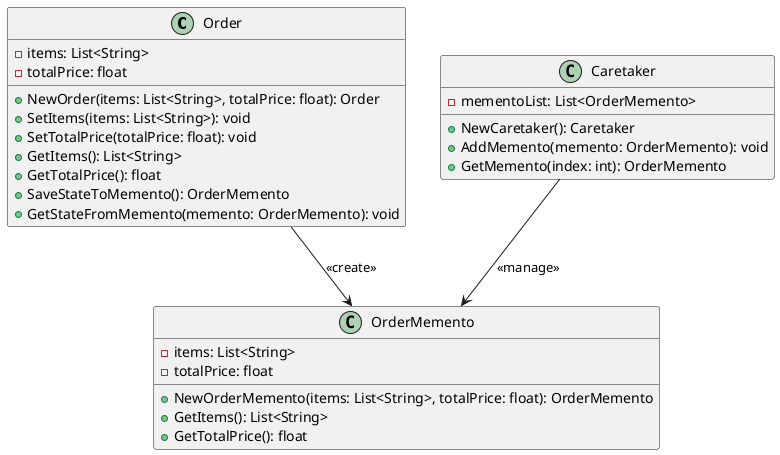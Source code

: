 @startuml

class Order {
    -items: List<String>
    -totalPrice: float
    +NewOrder(items: List<String>, totalPrice: float): Order
    +SetItems(items: List<String>): void
    +SetTotalPrice(totalPrice: float): void
    +GetItems(): List<String>
    +GetTotalPrice(): float
    +SaveStateToMemento(): OrderMemento
    +GetStateFromMemento(memento: OrderMemento): void
}

class OrderMemento {
    -items: List<String>
    -totalPrice: float
    +NewOrderMemento(items: List<String>, totalPrice: float): OrderMemento
    +GetItems(): List<String>
    +GetTotalPrice(): float
}

class Caretaker {
    -mementoList: List<OrderMemento>
    +NewCaretaker(): Caretaker
    +AddMemento(memento: OrderMemento): void
    +GetMemento(index: int): OrderMemento
}

Order --> OrderMemento: <<create>>
Caretaker --> OrderMemento: <<manage>>

@enduml